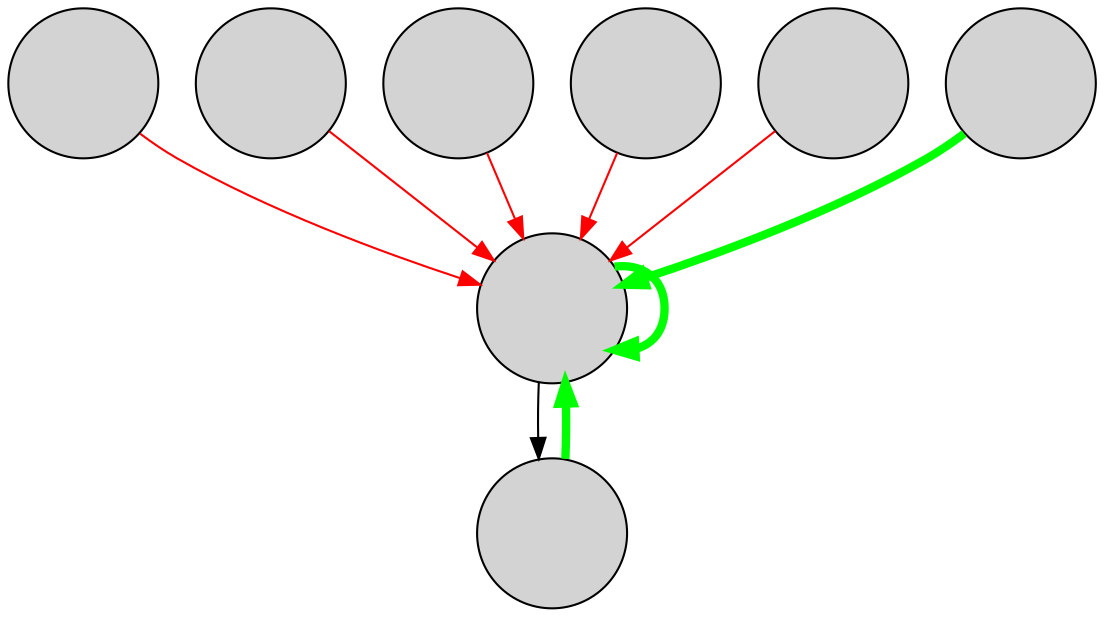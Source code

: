 digraph G {
  node [shape=circle fixedsize=true width=1 height=1 style=filled label="" ]
    fireDr [ image="images/fire.png" ]
    fairyDr [ image="images/fairy.png" ]
    dragonDr [ image="images/dragon.png" ]
    fightingDr [ image="images/fighting.png" ]
    grassDr [ image="images/grass.png" ]
    electricDr [ image="images/electric.png" ]
    waterDr [ image="images/water.png" ]
    iceDr [ image="images/ice.png" ]
  dragonDr -> dragonDr [ color=green penwidth=4 ]
  dragonDr -> fairyDr [ color=black ]
  fairyDr -> dragonDr [ color=green penwidth=4 ]
  fightingDr -> dragonDr [ color=red ]
  fireDr -> dragonDr [ color=red ]
  waterDr -> dragonDr [ color=red ]
  grassDr -> dragonDr [ color=red ]
  electricDr -> dragonDr [ color=red ]
  iceDr -> dragonDr [ color=green penwidth=4 ]
}
